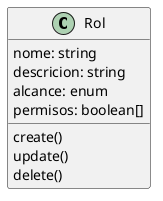 @startuml Rol

class Rol {
    {field} nome: string
    {field} descricion: string
    {field} alcance: enum
    {field} permisos: boolean[]

    {method} create()
    {method} update()
    {method} delete()
}

hide Rol

@enduml